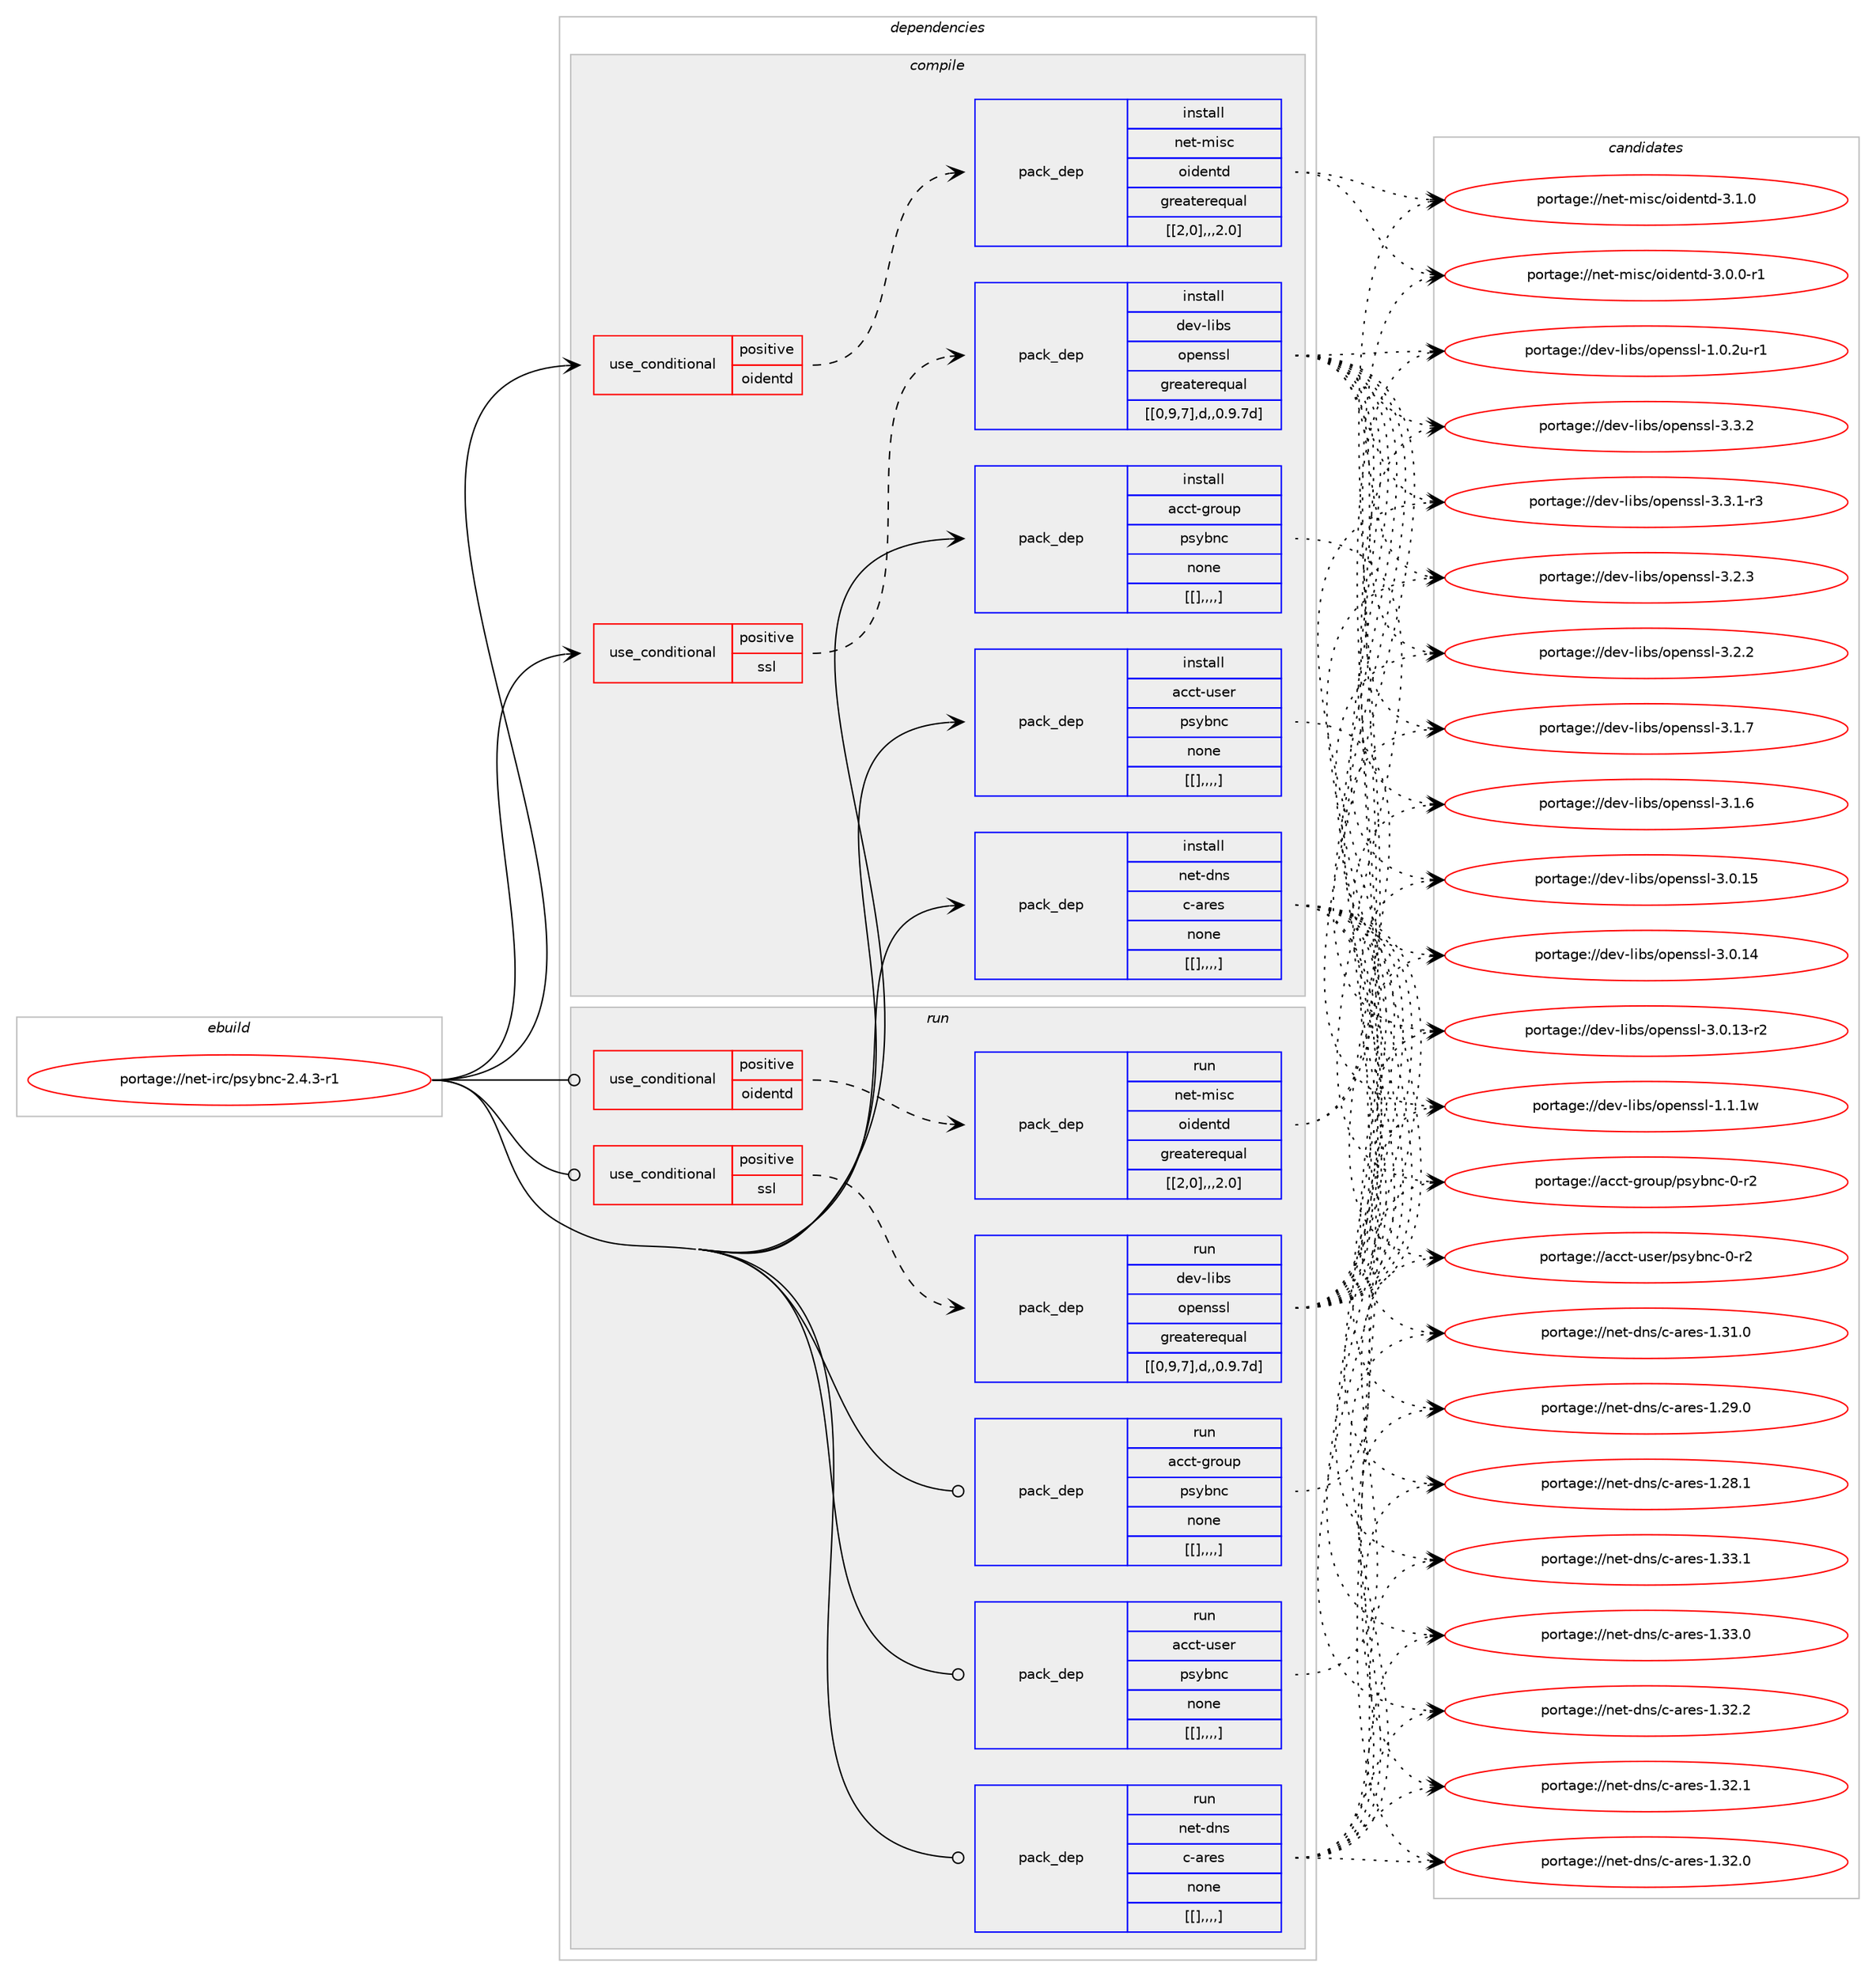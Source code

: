 digraph prolog {

# *************
# Graph options
# *************

newrank=true;
concentrate=true;
compound=true;
graph [rankdir=LR,fontname=Helvetica,fontsize=10,ranksep=1.5];#, ranksep=2.5, nodesep=0.2];
edge  [arrowhead=vee];
node  [fontname=Helvetica,fontsize=10];

# **********
# The ebuild
# **********

subgraph cluster_leftcol {
color=gray;
label=<<i>ebuild</i>>;
id [label="portage://net-irc/psybnc-2.4.3-r1", color=red, width=4, href="../net-irc/psybnc-2.4.3-r1.svg"];
}

# ****************
# The dependencies
# ****************

subgraph cluster_midcol {
color=gray;
label=<<i>dependencies</i>>;
subgraph cluster_compile {
fillcolor="#eeeeee";
style=filled;
label=<<i>compile</i>>;
subgraph cond96837 {
dependency367936 [label=<<TABLE BORDER="0" CELLBORDER="1" CELLSPACING="0" CELLPADDING="4"><TR><TD ROWSPAN="3" CELLPADDING="10">use_conditional</TD></TR><TR><TD>positive</TD></TR><TR><TD>oidentd</TD></TR></TABLE>>, shape=none, color=red];
subgraph pack268427 {
dependency367937 [label=<<TABLE BORDER="0" CELLBORDER="1" CELLSPACING="0" CELLPADDING="4" WIDTH="220"><TR><TD ROWSPAN="6" CELLPADDING="30">pack_dep</TD></TR><TR><TD WIDTH="110">install</TD></TR><TR><TD>net-misc</TD></TR><TR><TD>oidentd</TD></TR><TR><TD>greaterequal</TD></TR><TR><TD>[[2,0],,,2.0]</TD></TR></TABLE>>, shape=none, color=blue];
}
dependency367936:e -> dependency367937:w [weight=20,style="dashed",arrowhead="vee"];
}
id:e -> dependency367936:w [weight=20,style="solid",arrowhead="vee"];
subgraph cond96838 {
dependency367938 [label=<<TABLE BORDER="0" CELLBORDER="1" CELLSPACING="0" CELLPADDING="4"><TR><TD ROWSPAN="3" CELLPADDING="10">use_conditional</TD></TR><TR><TD>positive</TD></TR><TR><TD>ssl</TD></TR></TABLE>>, shape=none, color=red];
subgraph pack268428 {
dependency367939 [label=<<TABLE BORDER="0" CELLBORDER="1" CELLSPACING="0" CELLPADDING="4" WIDTH="220"><TR><TD ROWSPAN="6" CELLPADDING="30">pack_dep</TD></TR><TR><TD WIDTH="110">install</TD></TR><TR><TD>dev-libs</TD></TR><TR><TD>openssl</TD></TR><TR><TD>greaterequal</TD></TR><TR><TD>[[0,9,7],d,,0.9.7d]</TD></TR></TABLE>>, shape=none, color=blue];
}
dependency367938:e -> dependency367939:w [weight=20,style="dashed",arrowhead="vee"];
}
id:e -> dependency367938:w [weight=20,style="solid",arrowhead="vee"];
subgraph pack268429 {
dependency367940 [label=<<TABLE BORDER="0" CELLBORDER="1" CELLSPACING="0" CELLPADDING="4" WIDTH="220"><TR><TD ROWSPAN="6" CELLPADDING="30">pack_dep</TD></TR><TR><TD WIDTH="110">install</TD></TR><TR><TD>acct-group</TD></TR><TR><TD>psybnc</TD></TR><TR><TD>none</TD></TR><TR><TD>[[],,,,]</TD></TR></TABLE>>, shape=none, color=blue];
}
id:e -> dependency367940:w [weight=20,style="solid",arrowhead="vee"];
subgraph pack268430 {
dependency367941 [label=<<TABLE BORDER="0" CELLBORDER="1" CELLSPACING="0" CELLPADDING="4" WIDTH="220"><TR><TD ROWSPAN="6" CELLPADDING="30">pack_dep</TD></TR><TR><TD WIDTH="110">install</TD></TR><TR><TD>acct-user</TD></TR><TR><TD>psybnc</TD></TR><TR><TD>none</TD></TR><TR><TD>[[],,,,]</TD></TR></TABLE>>, shape=none, color=blue];
}
id:e -> dependency367941:w [weight=20,style="solid",arrowhead="vee"];
subgraph pack268431 {
dependency367942 [label=<<TABLE BORDER="0" CELLBORDER="1" CELLSPACING="0" CELLPADDING="4" WIDTH="220"><TR><TD ROWSPAN="6" CELLPADDING="30">pack_dep</TD></TR><TR><TD WIDTH="110">install</TD></TR><TR><TD>net-dns</TD></TR><TR><TD>c-ares</TD></TR><TR><TD>none</TD></TR><TR><TD>[[],,,,]</TD></TR></TABLE>>, shape=none, color=blue];
}
id:e -> dependency367942:w [weight=20,style="solid",arrowhead="vee"];
}
subgraph cluster_compileandrun {
fillcolor="#eeeeee";
style=filled;
label=<<i>compile and run</i>>;
}
subgraph cluster_run {
fillcolor="#eeeeee";
style=filled;
label=<<i>run</i>>;
subgraph cond96839 {
dependency367943 [label=<<TABLE BORDER="0" CELLBORDER="1" CELLSPACING="0" CELLPADDING="4"><TR><TD ROWSPAN="3" CELLPADDING="10">use_conditional</TD></TR><TR><TD>positive</TD></TR><TR><TD>oidentd</TD></TR></TABLE>>, shape=none, color=red];
subgraph pack268432 {
dependency367944 [label=<<TABLE BORDER="0" CELLBORDER="1" CELLSPACING="0" CELLPADDING="4" WIDTH="220"><TR><TD ROWSPAN="6" CELLPADDING="30">pack_dep</TD></TR><TR><TD WIDTH="110">run</TD></TR><TR><TD>net-misc</TD></TR><TR><TD>oidentd</TD></TR><TR><TD>greaterequal</TD></TR><TR><TD>[[2,0],,,2.0]</TD></TR></TABLE>>, shape=none, color=blue];
}
dependency367943:e -> dependency367944:w [weight=20,style="dashed",arrowhead="vee"];
}
id:e -> dependency367943:w [weight=20,style="solid",arrowhead="odot"];
subgraph cond96840 {
dependency367945 [label=<<TABLE BORDER="0" CELLBORDER="1" CELLSPACING="0" CELLPADDING="4"><TR><TD ROWSPAN="3" CELLPADDING="10">use_conditional</TD></TR><TR><TD>positive</TD></TR><TR><TD>ssl</TD></TR></TABLE>>, shape=none, color=red];
subgraph pack268433 {
dependency367946 [label=<<TABLE BORDER="0" CELLBORDER="1" CELLSPACING="0" CELLPADDING="4" WIDTH="220"><TR><TD ROWSPAN="6" CELLPADDING="30">pack_dep</TD></TR><TR><TD WIDTH="110">run</TD></TR><TR><TD>dev-libs</TD></TR><TR><TD>openssl</TD></TR><TR><TD>greaterequal</TD></TR><TR><TD>[[0,9,7],d,,0.9.7d]</TD></TR></TABLE>>, shape=none, color=blue];
}
dependency367945:e -> dependency367946:w [weight=20,style="dashed",arrowhead="vee"];
}
id:e -> dependency367945:w [weight=20,style="solid",arrowhead="odot"];
subgraph pack268434 {
dependency367947 [label=<<TABLE BORDER="0" CELLBORDER="1" CELLSPACING="0" CELLPADDING="4" WIDTH="220"><TR><TD ROWSPAN="6" CELLPADDING="30">pack_dep</TD></TR><TR><TD WIDTH="110">run</TD></TR><TR><TD>acct-group</TD></TR><TR><TD>psybnc</TD></TR><TR><TD>none</TD></TR><TR><TD>[[],,,,]</TD></TR></TABLE>>, shape=none, color=blue];
}
id:e -> dependency367947:w [weight=20,style="solid",arrowhead="odot"];
subgraph pack268435 {
dependency367948 [label=<<TABLE BORDER="0" CELLBORDER="1" CELLSPACING="0" CELLPADDING="4" WIDTH="220"><TR><TD ROWSPAN="6" CELLPADDING="30">pack_dep</TD></TR><TR><TD WIDTH="110">run</TD></TR><TR><TD>acct-user</TD></TR><TR><TD>psybnc</TD></TR><TR><TD>none</TD></TR><TR><TD>[[],,,,]</TD></TR></TABLE>>, shape=none, color=blue];
}
id:e -> dependency367948:w [weight=20,style="solid",arrowhead="odot"];
subgraph pack268436 {
dependency367949 [label=<<TABLE BORDER="0" CELLBORDER="1" CELLSPACING="0" CELLPADDING="4" WIDTH="220"><TR><TD ROWSPAN="6" CELLPADDING="30">pack_dep</TD></TR><TR><TD WIDTH="110">run</TD></TR><TR><TD>net-dns</TD></TR><TR><TD>c-ares</TD></TR><TR><TD>none</TD></TR><TR><TD>[[],,,,]</TD></TR></TABLE>>, shape=none, color=blue];
}
id:e -> dependency367949:w [weight=20,style="solid",arrowhead="odot"];
}
}

# **************
# The candidates
# **************

subgraph cluster_choices {
rank=same;
color=gray;
label=<<i>candidates</i>>;

subgraph choice268427 {
color=black;
nodesep=1;
choice110101116451091051159947111105100101110116100455146494648 [label="portage://net-misc/oidentd-3.1.0", color=red, width=4,href="../net-misc/oidentd-3.1.0.svg"];
choice1101011164510910511599471111051001011101161004551464846484511449 [label="portage://net-misc/oidentd-3.0.0-r1", color=red, width=4,href="../net-misc/oidentd-3.0.0-r1.svg"];
dependency367937:e -> choice110101116451091051159947111105100101110116100455146494648:w [style=dotted,weight="100"];
dependency367937:e -> choice1101011164510910511599471111051001011101161004551464846484511449:w [style=dotted,weight="100"];
}
subgraph choice268428 {
color=black;
nodesep=1;
choice100101118451081059811547111112101110115115108455146514650 [label="portage://dev-libs/openssl-3.3.2", color=red, width=4,href="../dev-libs/openssl-3.3.2.svg"];
choice1001011184510810598115471111121011101151151084551465146494511451 [label="portage://dev-libs/openssl-3.3.1-r3", color=red, width=4,href="../dev-libs/openssl-3.3.1-r3.svg"];
choice100101118451081059811547111112101110115115108455146504651 [label="portage://dev-libs/openssl-3.2.3", color=red, width=4,href="../dev-libs/openssl-3.2.3.svg"];
choice100101118451081059811547111112101110115115108455146504650 [label="portage://dev-libs/openssl-3.2.2", color=red, width=4,href="../dev-libs/openssl-3.2.2.svg"];
choice100101118451081059811547111112101110115115108455146494655 [label="portage://dev-libs/openssl-3.1.7", color=red, width=4,href="../dev-libs/openssl-3.1.7.svg"];
choice100101118451081059811547111112101110115115108455146494654 [label="portage://dev-libs/openssl-3.1.6", color=red, width=4,href="../dev-libs/openssl-3.1.6.svg"];
choice10010111845108105981154711111210111011511510845514648464953 [label="portage://dev-libs/openssl-3.0.15", color=red, width=4,href="../dev-libs/openssl-3.0.15.svg"];
choice10010111845108105981154711111210111011511510845514648464952 [label="portage://dev-libs/openssl-3.0.14", color=red, width=4,href="../dev-libs/openssl-3.0.14.svg"];
choice100101118451081059811547111112101110115115108455146484649514511450 [label="portage://dev-libs/openssl-3.0.13-r2", color=red, width=4,href="../dev-libs/openssl-3.0.13-r2.svg"];
choice100101118451081059811547111112101110115115108454946494649119 [label="portage://dev-libs/openssl-1.1.1w", color=red, width=4,href="../dev-libs/openssl-1.1.1w.svg"];
choice1001011184510810598115471111121011101151151084549464846501174511449 [label="portage://dev-libs/openssl-1.0.2u-r1", color=red, width=4,href="../dev-libs/openssl-1.0.2u-r1.svg"];
dependency367939:e -> choice100101118451081059811547111112101110115115108455146514650:w [style=dotted,weight="100"];
dependency367939:e -> choice1001011184510810598115471111121011101151151084551465146494511451:w [style=dotted,weight="100"];
dependency367939:e -> choice100101118451081059811547111112101110115115108455146504651:w [style=dotted,weight="100"];
dependency367939:e -> choice100101118451081059811547111112101110115115108455146504650:w [style=dotted,weight="100"];
dependency367939:e -> choice100101118451081059811547111112101110115115108455146494655:w [style=dotted,weight="100"];
dependency367939:e -> choice100101118451081059811547111112101110115115108455146494654:w [style=dotted,weight="100"];
dependency367939:e -> choice10010111845108105981154711111210111011511510845514648464953:w [style=dotted,weight="100"];
dependency367939:e -> choice10010111845108105981154711111210111011511510845514648464952:w [style=dotted,weight="100"];
dependency367939:e -> choice100101118451081059811547111112101110115115108455146484649514511450:w [style=dotted,weight="100"];
dependency367939:e -> choice100101118451081059811547111112101110115115108454946494649119:w [style=dotted,weight="100"];
dependency367939:e -> choice1001011184510810598115471111121011101151151084549464846501174511449:w [style=dotted,weight="100"];
}
subgraph choice268429 {
color=black;
nodesep=1;
choice9799991164510311411111711247112115121981109945484511450 [label="portage://acct-group/psybnc-0-r2", color=red, width=4,href="../acct-group/psybnc-0-r2.svg"];
dependency367940:e -> choice9799991164510311411111711247112115121981109945484511450:w [style=dotted,weight="100"];
}
subgraph choice268430 {
color=black;
nodesep=1;
choice9799991164511711510111447112115121981109945484511450 [label="portage://acct-user/psybnc-0-r2", color=red, width=4,href="../acct-user/psybnc-0-r2.svg"];
dependency367941:e -> choice9799991164511711510111447112115121981109945484511450:w [style=dotted,weight="100"];
}
subgraph choice268431 {
color=black;
nodesep=1;
choice110101116451001101154799459711410111545494651514649 [label="portage://net-dns/c-ares-1.33.1", color=red, width=4,href="../net-dns/c-ares-1.33.1.svg"];
choice110101116451001101154799459711410111545494651514648 [label="portage://net-dns/c-ares-1.33.0", color=red, width=4,href="../net-dns/c-ares-1.33.0.svg"];
choice110101116451001101154799459711410111545494651504650 [label="portage://net-dns/c-ares-1.32.2", color=red, width=4,href="../net-dns/c-ares-1.32.2.svg"];
choice110101116451001101154799459711410111545494651504649 [label="portage://net-dns/c-ares-1.32.1", color=red, width=4,href="../net-dns/c-ares-1.32.1.svg"];
choice110101116451001101154799459711410111545494651504648 [label="portage://net-dns/c-ares-1.32.0", color=red, width=4,href="../net-dns/c-ares-1.32.0.svg"];
choice110101116451001101154799459711410111545494651494648 [label="portage://net-dns/c-ares-1.31.0", color=red, width=4,href="../net-dns/c-ares-1.31.0.svg"];
choice110101116451001101154799459711410111545494650574648 [label="portage://net-dns/c-ares-1.29.0", color=red, width=4,href="../net-dns/c-ares-1.29.0.svg"];
choice110101116451001101154799459711410111545494650564649 [label="portage://net-dns/c-ares-1.28.1", color=red, width=4,href="../net-dns/c-ares-1.28.1.svg"];
dependency367942:e -> choice110101116451001101154799459711410111545494651514649:w [style=dotted,weight="100"];
dependency367942:e -> choice110101116451001101154799459711410111545494651514648:w [style=dotted,weight="100"];
dependency367942:e -> choice110101116451001101154799459711410111545494651504650:w [style=dotted,weight="100"];
dependency367942:e -> choice110101116451001101154799459711410111545494651504649:w [style=dotted,weight="100"];
dependency367942:e -> choice110101116451001101154799459711410111545494651504648:w [style=dotted,weight="100"];
dependency367942:e -> choice110101116451001101154799459711410111545494651494648:w [style=dotted,weight="100"];
dependency367942:e -> choice110101116451001101154799459711410111545494650574648:w [style=dotted,weight="100"];
dependency367942:e -> choice110101116451001101154799459711410111545494650564649:w [style=dotted,weight="100"];
}
subgraph choice268432 {
color=black;
nodesep=1;
choice110101116451091051159947111105100101110116100455146494648 [label="portage://net-misc/oidentd-3.1.0", color=red, width=4,href="../net-misc/oidentd-3.1.0.svg"];
choice1101011164510910511599471111051001011101161004551464846484511449 [label="portage://net-misc/oidentd-3.0.0-r1", color=red, width=4,href="../net-misc/oidentd-3.0.0-r1.svg"];
dependency367944:e -> choice110101116451091051159947111105100101110116100455146494648:w [style=dotted,weight="100"];
dependency367944:e -> choice1101011164510910511599471111051001011101161004551464846484511449:w [style=dotted,weight="100"];
}
subgraph choice268433 {
color=black;
nodesep=1;
choice100101118451081059811547111112101110115115108455146514650 [label="portage://dev-libs/openssl-3.3.2", color=red, width=4,href="../dev-libs/openssl-3.3.2.svg"];
choice1001011184510810598115471111121011101151151084551465146494511451 [label="portage://dev-libs/openssl-3.3.1-r3", color=red, width=4,href="../dev-libs/openssl-3.3.1-r3.svg"];
choice100101118451081059811547111112101110115115108455146504651 [label="portage://dev-libs/openssl-3.2.3", color=red, width=4,href="../dev-libs/openssl-3.2.3.svg"];
choice100101118451081059811547111112101110115115108455146504650 [label="portage://dev-libs/openssl-3.2.2", color=red, width=4,href="../dev-libs/openssl-3.2.2.svg"];
choice100101118451081059811547111112101110115115108455146494655 [label="portage://dev-libs/openssl-3.1.7", color=red, width=4,href="../dev-libs/openssl-3.1.7.svg"];
choice100101118451081059811547111112101110115115108455146494654 [label="portage://dev-libs/openssl-3.1.6", color=red, width=4,href="../dev-libs/openssl-3.1.6.svg"];
choice10010111845108105981154711111210111011511510845514648464953 [label="portage://dev-libs/openssl-3.0.15", color=red, width=4,href="../dev-libs/openssl-3.0.15.svg"];
choice10010111845108105981154711111210111011511510845514648464952 [label="portage://dev-libs/openssl-3.0.14", color=red, width=4,href="../dev-libs/openssl-3.0.14.svg"];
choice100101118451081059811547111112101110115115108455146484649514511450 [label="portage://dev-libs/openssl-3.0.13-r2", color=red, width=4,href="../dev-libs/openssl-3.0.13-r2.svg"];
choice100101118451081059811547111112101110115115108454946494649119 [label="portage://dev-libs/openssl-1.1.1w", color=red, width=4,href="../dev-libs/openssl-1.1.1w.svg"];
choice1001011184510810598115471111121011101151151084549464846501174511449 [label="portage://dev-libs/openssl-1.0.2u-r1", color=red, width=4,href="../dev-libs/openssl-1.0.2u-r1.svg"];
dependency367946:e -> choice100101118451081059811547111112101110115115108455146514650:w [style=dotted,weight="100"];
dependency367946:e -> choice1001011184510810598115471111121011101151151084551465146494511451:w [style=dotted,weight="100"];
dependency367946:e -> choice100101118451081059811547111112101110115115108455146504651:w [style=dotted,weight="100"];
dependency367946:e -> choice100101118451081059811547111112101110115115108455146504650:w [style=dotted,weight="100"];
dependency367946:e -> choice100101118451081059811547111112101110115115108455146494655:w [style=dotted,weight="100"];
dependency367946:e -> choice100101118451081059811547111112101110115115108455146494654:w [style=dotted,weight="100"];
dependency367946:e -> choice10010111845108105981154711111210111011511510845514648464953:w [style=dotted,weight="100"];
dependency367946:e -> choice10010111845108105981154711111210111011511510845514648464952:w [style=dotted,weight="100"];
dependency367946:e -> choice100101118451081059811547111112101110115115108455146484649514511450:w [style=dotted,weight="100"];
dependency367946:e -> choice100101118451081059811547111112101110115115108454946494649119:w [style=dotted,weight="100"];
dependency367946:e -> choice1001011184510810598115471111121011101151151084549464846501174511449:w [style=dotted,weight="100"];
}
subgraph choice268434 {
color=black;
nodesep=1;
choice9799991164510311411111711247112115121981109945484511450 [label="portage://acct-group/psybnc-0-r2", color=red, width=4,href="../acct-group/psybnc-0-r2.svg"];
dependency367947:e -> choice9799991164510311411111711247112115121981109945484511450:w [style=dotted,weight="100"];
}
subgraph choice268435 {
color=black;
nodesep=1;
choice9799991164511711510111447112115121981109945484511450 [label="portage://acct-user/psybnc-0-r2", color=red, width=4,href="../acct-user/psybnc-0-r2.svg"];
dependency367948:e -> choice9799991164511711510111447112115121981109945484511450:w [style=dotted,weight="100"];
}
subgraph choice268436 {
color=black;
nodesep=1;
choice110101116451001101154799459711410111545494651514649 [label="portage://net-dns/c-ares-1.33.1", color=red, width=4,href="../net-dns/c-ares-1.33.1.svg"];
choice110101116451001101154799459711410111545494651514648 [label="portage://net-dns/c-ares-1.33.0", color=red, width=4,href="../net-dns/c-ares-1.33.0.svg"];
choice110101116451001101154799459711410111545494651504650 [label="portage://net-dns/c-ares-1.32.2", color=red, width=4,href="../net-dns/c-ares-1.32.2.svg"];
choice110101116451001101154799459711410111545494651504649 [label="portage://net-dns/c-ares-1.32.1", color=red, width=4,href="../net-dns/c-ares-1.32.1.svg"];
choice110101116451001101154799459711410111545494651504648 [label="portage://net-dns/c-ares-1.32.0", color=red, width=4,href="../net-dns/c-ares-1.32.0.svg"];
choice110101116451001101154799459711410111545494651494648 [label="portage://net-dns/c-ares-1.31.0", color=red, width=4,href="../net-dns/c-ares-1.31.0.svg"];
choice110101116451001101154799459711410111545494650574648 [label="portage://net-dns/c-ares-1.29.0", color=red, width=4,href="../net-dns/c-ares-1.29.0.svg"];
choice110101116451001101154799459711410111545494650564649 [label="portage://net-dns/c-ares-1.28.1", color=red, width=4,href="../net-dns/c-ares-1.28.1.svg"];
dependency367949:e -> choice110101116451001101154799459711410111545494651514649:w [style=dotted,weight="100"];
dependency367949:e -> choice110101116451001101154799459711410111545494651514648:w [style=dotted,weight="100"];
dependency367949:e -> choice110101116451001101154799459711410111545494651504650:w [style=dotted,weight="100"];
dependency367949:e -> choice110101116451001101154799459711410111545494651504649:w [style=dotted,weight="100"];
dependency367949:e -> choice110101116451001101154799459711410111545494651504648:w [style=dotted,weight="100"];
dependency367949:e -> choice110101116451001101154799459711410111545494651494648:w [style=dotted,weight="100"];
dependency367949:e -> choice110101116451001101154799459711410111545494650574648:w [style=dotted,weight="100"];
dependency367949:e -> choice110101116451001101154799459711410111545494650564649:w [style=dotted,weight="100"];
}
}

}
